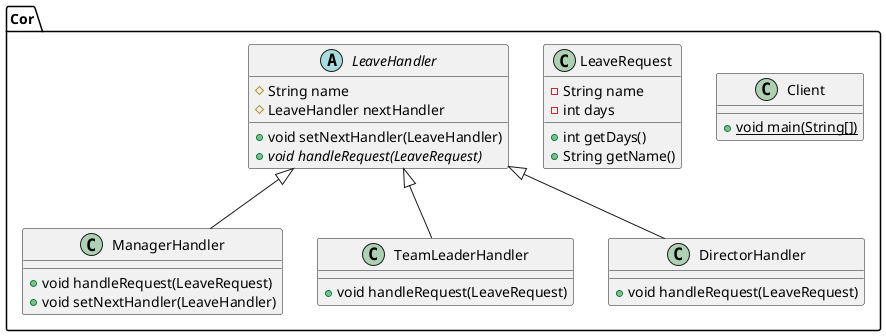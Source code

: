 @startuml
class Cor.Client {
+ {static} void main(String[])
}

class Cor.ManagerHandler {
+ void handleRequest(LeaveRequest)
+ void setNextHandler(LeaveHandler)
}

class Cor.TeamLeaderHandler {
+ void handleRequest(LeaveRequest)
}

class Cor.DirectorHandler {
+ void handleRequest(LeaveRequest)
}

class Cor.LeaveRequest {
- String name
- int days
+ int getDays()
+ String getName()
}


abstract class Cor.LeaveHandler {
# String name
# LeaveHandler nextHandler
+ void setNextHandler(LeaveHandler)
+ {abstract}void handleRequest(LeaveRequest)
}




Cor.LeaveHandler <|-- Cor.ManagerHandler
Cor.LeaveHandler <|-- Cor.TeamLeaderHandler
Cor.LeaveHandler <|-- Cor.DirectorHandler
@enduml